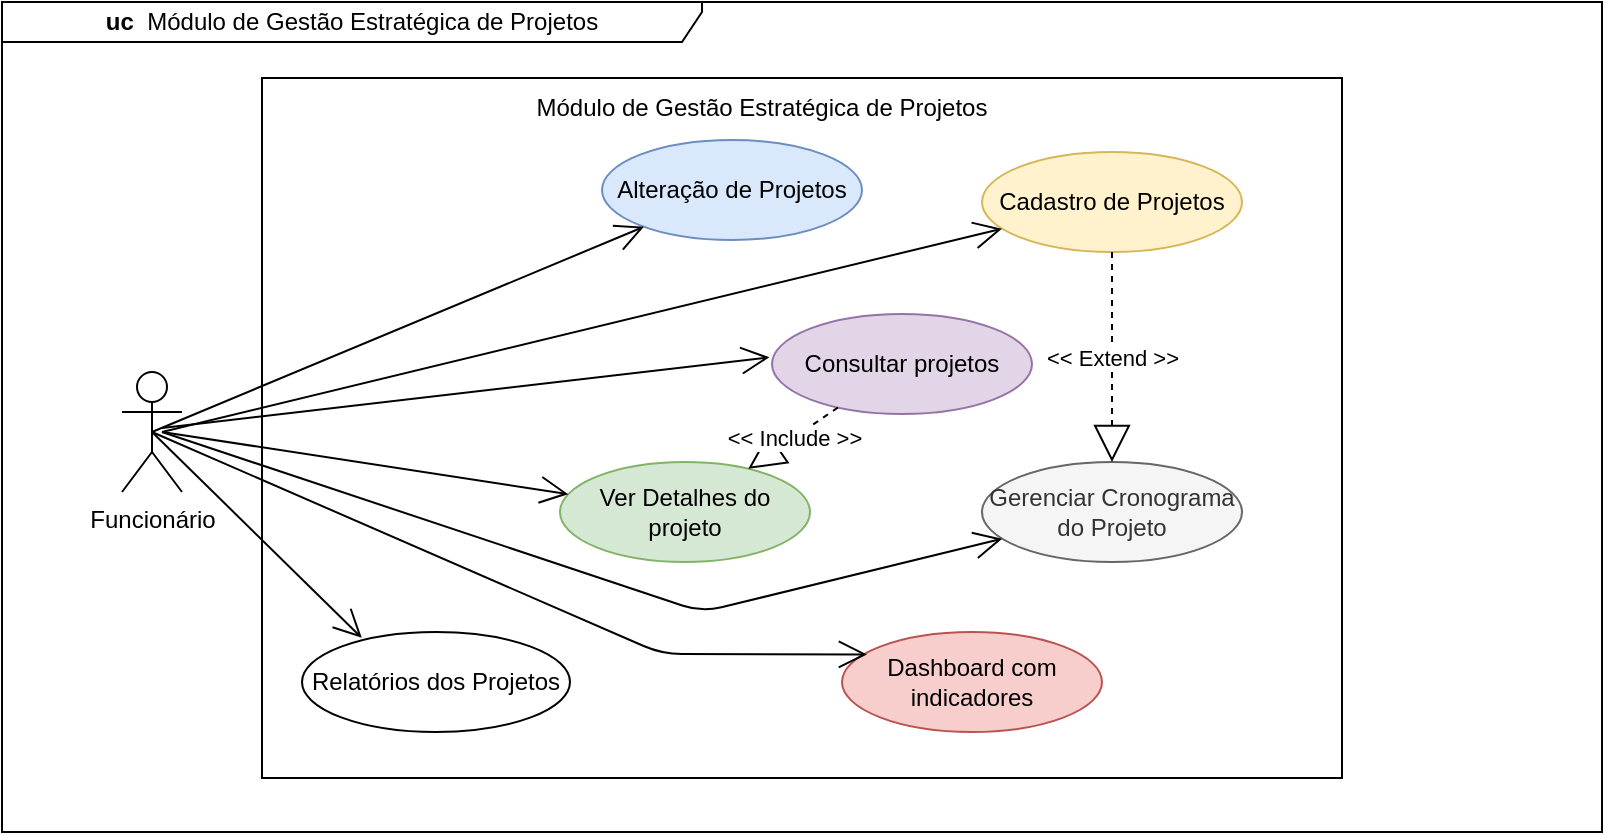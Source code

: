 <mxfile version="14.5.10" type="device"><diagram id="IEI8rDcAkqmwvOMqhgTJ" name="Page-1"><mxGraphModel dx="1422" dy="638" grid="1" gridSize="10" guides="1" tooltips="1" connect="1" arrows="1" fold="1" page="1" pageScale="1" pageWidth="827" pageHeight="1169" math="0" shadow="0"><root><mxCell id="0"/><mxCell id="1" parent="0"/><mxCell id="rWTI-Wa9t7R2NB5xCKvF-3" value="&lt;div style=&quot;text-align: left&quot;&gt;&lt;b&gt;uc&lt;/b&gt;&lt;span&gt;&amp;nbsp;&amp;nbsp;&lt;/span&gt;&lt;span&gt;Módulo de Gestão Estratégica de Projetos&lt;/span&gt;&lt;/div&gt;" style="shape=umlFrame;whiteSpace=wrap;html=1;width=350;height=20;" parent="1" vertex="1"><mxGeometry x="10" y="65" width="800" height="415" as="geometry"/></mxCell><mxCell id="rWTI-Wa9t7R2NB5xCKvF-4" value="" style="html=1;" parent="1" vertex="1"><mxGeometry x="140" y="103" width="540" height="350" as="geometry"/></mxCell><mxCell id="rWTI-Wa9t7R2NB5xCKvF-1" value="Funcionário" style="shape=umlActor;verticalLabelPosition=bottom;verticalAlign=top;html=1;outlineConnect=0;" parent="1" vertex="1"><mxGeometry x="70" y="250" width="30" height="60" as="geometry"/></mxCell><mxCell id="rWTI-Wa9t7R2NB5xCKvF-5" value="&lt;span style=&quot;text-align: left&quot;&gt;Módulo de Gestão Estratégica de Projetos&lt;/span&gt;" style="text;html=1;strokeColor=none;fillColor=none;align=center;verticalAlign=middle;whiteSpace=wrap;rounded=0;" parent="1" vertex="1"><mxGeometry x="230" y="108" width="320" height="20" as="geometry"/></mxCell><mxCell id="rWTI-Wa9t7R2NB5xCKvF-6" value="Cadastro de Projetos" style="ellipse;whiteSpace=wrap;html=1;fillColor=#fff2cc;strokeColor=#d6b656;" parent="1" vertex="1"><mxGeometry x="500" y="140" width="130" height="50" as="geometry"/></mxCell><mxCell id="rWTI-Wa9t7R2NB5xCKvF-7" value="Consultar projetos" style="ellipse;whiteSpace=wrap;html=1;fillColor=#e1d5e7;strokeColor=#9673a6;" parent="1" vertex="1"><mxGeometry x="395" y="221" width="130" height="50" as="geometry"/></mxCell><mxCell id="rWTI-Wa9t7R2NB5xCKvF-8" value="Alteração de Projetos" style="ellipse;whiteSpace=wrap;html=1;fillColor=#dae8fc;strokeColor=#6c8ebf;" parent="1" vertex="1"><mxGeometry x="310" y="134" width="130" height="50" as="geometry"/></mxCell><mxCell id="rWTI-Wa9t7R2NB5xCKvF-9" value="Ver Detalhes do projeto" style="ellipse;whiteSpace=wrap;html=1;fillColor=#d5e8d4;strokeColor=#82b366;" parent="1" vertex="1"><mxGeometry x="289" y="295" width="125" height="50" as="geometry"/></mxCell><mxCell id="rWTI-Wa9t7R2NB5xCKvF-10" value="Gerenciar Cronograma do Projeto" style="ellipse;whiteSpace=wrap;html=1;fillColor=#f5f5f5;strokeColor=#666666;fontColor=#333333;" parent="1" vertex="1"><mxGeometry x="500" y="295" width="130" height="50" as="geometry"/></mxCell><mxCell id="rWTI-Wa9t7R2NB5xCKvF-18" value="" style="endArrow=open;endFill=1;endSize=12;html=1;entryX=-0.01;entryY=0.433;entryDx=0;entryDy=0;entryPerimeter=0;" parent="1" target="rWTI-Wa9t7R2NB5xCKvF-7" edge="1"><mxGeometry width="160" relative="1" as="geometry"><mxPoint x="90" y="278" as="sourcePoint"/><mxPoint x="300" y="290" as="targetPoint"/></mxGeometry></mxCell><mxCell id="rWTI-Wa9t7R2NB5xCKvF-19" value="" style="endArrow=open;endFill=1;endSize=12;html=1;" parent="1" target="rWTI-Wa9t7R2NB5xCKvF-10" edge="1"><mxGeometry width="160" relative="1" as="geometry"><mxPoint x="90" y="280" as="sourcePoint"/><mxPoint x="405.02" y="397" as="targetPoint"/><Array as="points"><mxPoint x="360" y="370"/></Array></mxGeometry></mxCell><mxCell id="rWTI-Wa9t7R2NB5xCKvF-20" value="" style="endArrow=open;endFill=1;endSize=12;html=1;exitX=0.5;exitY=0.5;exitDx=0;exitDy=0;exitPerimeter=0;" parent="1" target="rWTI-Wa9t7R2NB5xCKvF-8" edge="1" source="rWTI-Wa9t7R2NB5xCKvF-1"><mxGeometry width="160" relative="1" as="geometry"><mxPoint x="180" y="266" as="sourcePoint"/><mxPoint x="427.94" y="213.973" as="targetPoint"/></mxGeometry></mxCell><mxCell id="rWTI-Wa9t7R2NB5xCKvF-21" value="" style="endArrow=open;endFill=1;endSize=12;html=1;" parent="1" target="rWTI-Wa9t7R2NB5xCKvF-9" edge="1"><mxGeometry width="160" relative="1" as="geometry"><mxPoint x="90" y="280" as="sourcePoint"/><mxPoint x="414.968" y="333.455" as="targetPoint"/></mxGeometry></mxCell><mxCell id="rWTI-Wa9t7R2NB5xCKvF-22" value="" style="endArrow=open;endFill=1;endSize=12;html=1;" parent="1" target="rWTI-Wa9t7R2NB5xCKvF-6" edge="1"><mxGeometry width="160" relative="1" as="geometry"><mxPoint x="90" y="280" as="sourcePoint"/><mxPoint x="275.35" y="200" as="targetPoint"/></mxGeometry></mxCell><mxCell id="RJMgNeBsDxuy1m7Ac1Nn-1" value="Dashboard com indicadores" style="ellipse;whiteSpace=wrap;html=1;fillColor=#f8cecc;strokeColor=#b85450;" parent="1" vertex="1"><mxGeometry x="430" y="380" width="130" height="50" as="geometry"/></mxCell><mxCell id="RJMgNeBsDxuy1m7Ac1Nn-2" value="Relatórios dos Projetos" style="ellipse;whiteSpace=wrap;html=1;" parent="1" vertex="1"><mxGeometry x="160" y="380" width="134" height="50" as="geometry"/></mxCell><mxCell id="RJMgNeBsDxuy1m7Ac1Nn-3" value="" style="endArrow=open;endFill=1;endSize=12;html=1;entryX=0.096;entryY=0.224;entryDx=0;entryDy=0;entryPerimeter=0;exitX=0.5;exitY=0.5;exitDx=0;exitDy=0;exitPerimeter=0;" parent="1" target="RJMgNeBsDxuy1m7Ac1Nn-1" edge="1" source="rWTI-Wa9t7R2NB5xCKvF-1"><mxGeometry width="160" relative="1" as="geometry"><mxPoint x="180" y="279" as="sourcePoint"/><mxPoint x="376.912" y="459.937" as="targetPoint"/><Array as="points"><mxPoint x="340" y="391"/></Array></mxGeometry></mxCell><mxCell id="RJMgNeBsDxuy1m7Ac1Nn-4" value="" style="endArrow=open;endFill=1;endSize=12;html=1;entryX=0.223;entryY=0.058;entryDx=0;entryDy=0;entryPerimeter=0;exitX=0.5;exitY=0.5;exitDx=0;exitDy=0;exitPerimeter=0;" parent="1" target="RJMgNeBsDxuy1m7Ac1Nn-2" edge="1" source="rWTI-Wa9t7R2NB5xCKvF-1"><mxGeometry width="160" relative="1" as="geometry"><mxPoint x="180" y="283" as="sourcePoint"/><mxPoint x="318.559" y="516.625" as="targetPoint"/></mxGeometry></mxCell><mxCell id="RJMgNeBsDxuy1m7Ac1Nn-7" value="&amp;lt;&amp;lt; Extend &amp;gt;&amp;gt;" style="endArrow=block;endSize=16;endFill=0;html=1;rounded=0;dashed=1;" parent="1" source="rWTI-Wa9t7R2NB5xCKvF-6" target="rWTI-Wa9t7R2NB5xCKvF-10" edge="1"><mxGeometry width="160" relative="1" as="geometry"><mxPoint x="550" y="300" as="sourcePoint"/><mxPoint x="710" y="300" as="targetPoint"/></mxGeometry></mxCell><mxCell id="RJMgNeBsDxuy1m7Ac1Nn-9" value="&amp;lt;&amp;lt; Include &amp;gt;&amp;gt;" style="endArrow=block;endSize=16;endFill=0;html=1;rounded=0;dashed=1;" parent="1" edge="1" target="rWTI-Wa9t7R2NB5xCKvF-9" source="rWTI-Wa9t7R2NB5xCKvF-7"><mxGeometry width="160" relative="1" as="geometry"><mxPoint x="468.265" y="275.998" as="sourcePoint"/><mxPoint x="478.242" y="333.058" as="targetPoint"/></mxGeometry></mxCell></root></mxGraphModel></diagram></mxfile>